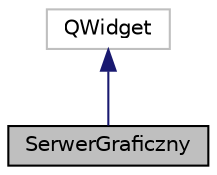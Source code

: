 digraph "SerwerGraficzny"
{
 // LATEX_PDF_SIZE
  edge [fontname="Helvetica",fontsize="10",labelfontname="Helvetica",labelfontsize="10"];
  node [fontname="Helvetica",fontsize="10",shape=record];
  Node1 [label="SerwerGraficzny",height=0.2,width=0.4,color="black", fillcolor="grey75", style="filled", fontcolor="black",tooltip="Klasa odpowiadająca za otrzymywanie danych z transmisji poprzez gniazda."];
  Node2 -> Node1 [dir="back",color="midnightblue",fontsize="10",style="solid"];
  Node2 [label="QWidget",height=0.2,width=0.4,color="grey75", fillcolor="white", style="filled",tooltip=" "];
}
